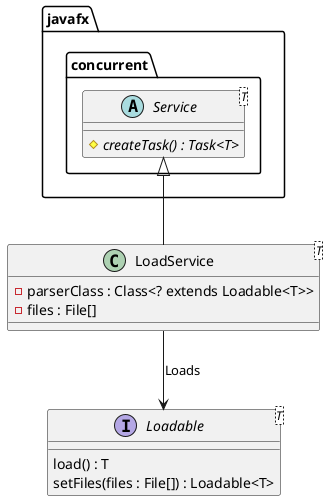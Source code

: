 @startuml
class LoadService<T> extends javafx.concurrent.Service {
    -parserClass : Class<? extends Loadable<T>>
    -files : File[]
}

interface Loadable<T> {
    load() : T
    setFiles(files : File[]) : Loadable<T>
}

abstract class javafx.concurrent.Service<T> {
    #{abstract}createTask() : Task<T>
}

LoadService --> Loadable : Loads
@enduml